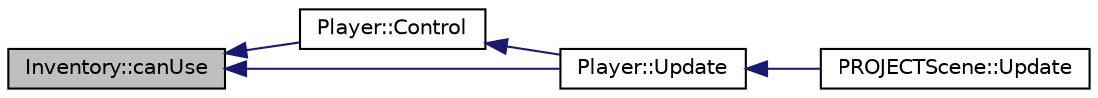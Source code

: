 digraph "Inventory::canUse"
{
  bgcolor="transparent";
  edge [fontname="Helvetica",fontsize="10",labelfontname="Helvetica",labelfontsize="10"];
  node [fontname="Helvetica",fontsize="10",shape=record];
  rankdir="LR";
  Node1 [label="Inventory::canUse",height=0.2,width=0.4,color="black", fillcolor="grey75", style="filled", fontcolor="black"];
  Node1 -> Node2 [dir="back",color="midnightblue",fontsize="10",style="solid",fontname="Helvetica"];
  Node2 [label="Player::Control",height=0.2,width=0.4,color="black",URL="$classPlayer.html#ab5814b0518cf6aa4ee4955630840b481",tooltip="PLayer Control. "];
  Node2 -> Node3 [dir="back",color="midnightblue",fontsize="10",style="solid",fontname="Helvetica"];
  Node3 [label="Player::Update",height=0.2,width=0.4,color="black",URL="$classPlayer.html#a522cbf980cc179616292e2b25399c1dc",tooltip="PLayer Update function. "];
  Node3 -> Node4 [dir="back",color="midnightblue",fontsize="10",style="solid",fontname="Helvetica"];
  Node4 [label="PROJECTScene::Update",height=0.2,width=0.4,color="black",URL="$classPROJECTScene.html#ab4521f32fd8e1e5901c9896404e09789",tooltip="Upadte. "];
  Node1 -> Node3 [dir="back",color="midnightblue",fontsize="10",style="solid",fontname="Helvetica"];
}
